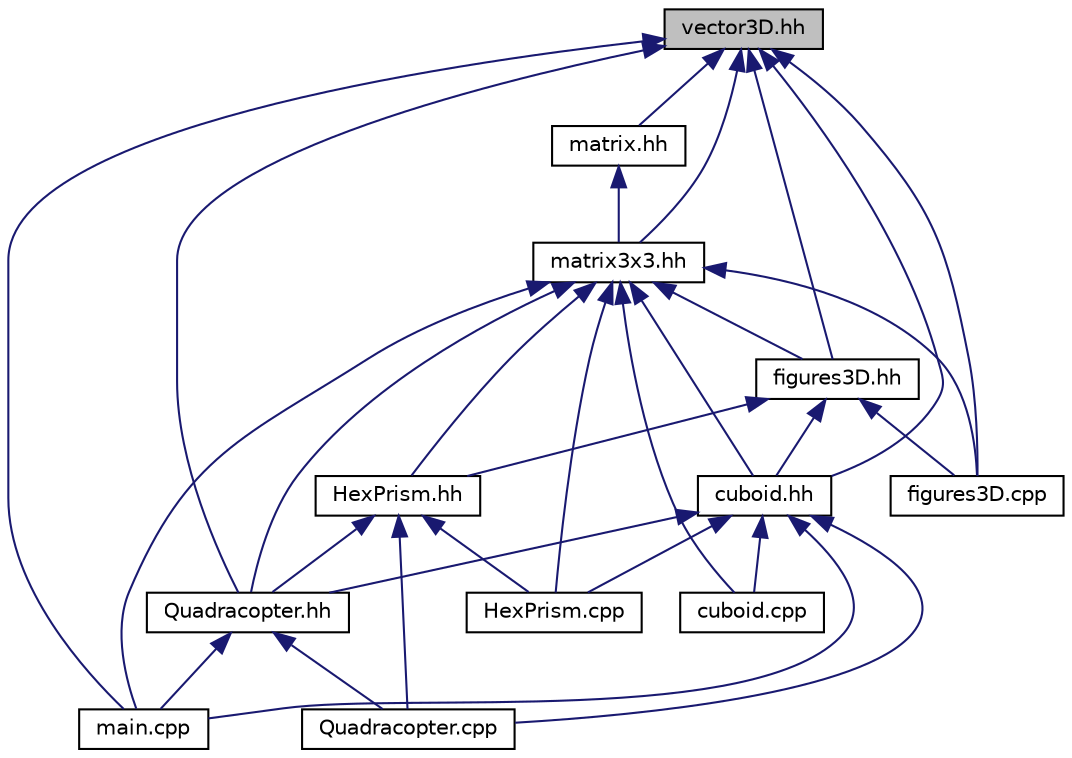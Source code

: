 digraph "vector3D.hh"
{
  edge [fontname="Helvetica",fontsize="10",labelfontname="Helvetica",labelfontsize="10"];
  node [fontname="Helvetica",fontsize="10",shape=record];
  Node1 [label="vector3D.hh",height=0.2,width=0.4,color="black", fillcolor="grey75", style="filled", fontcolor="black"];
  Node1 -> Node2 [dir="back",color="midnightblue",fontsize="10",style="solid"];
  Node2 [label="cuboid.hh",height=0.2,width=0.4,color="black", fillcolor="white", style="filled",URL="$cuboid_8hh.html",tooltip="definicja klasy prostopadloscian, jako kadluba dronu "];
  Node2 -> Node3 [dir="back",color="midnightblue",fontsize="10",style="solid"];
  Node3 [label="Quadracopter.hh",height=0.2,width=0.4,color="black", fillcolor="white", style="filled",URL="$_quadracopter_8hh.html"];
  Node3 -> Node4 [dir="back",color="midnightblue",fontsize="10",style="solid"];
  Node4 [label="main.cpp",height=0.2,width=0.4,color="black", fillcolor="white", style="filled",URL="$main_8cpp.html"];
  Node3 -> Node5 [dir="back",color="midnightblue",fontsize="10",style="solid"];
  Node5 [label="Quadracopter.cpp",height=0.2,width=0.4,color="black", fillcolor="white", style="filled",URL="$_quadracopter_8cpp.html"];
  Node2 -> Node6 [dir="back",color="midnightblue",fontsize="10",style="solid"];
  Node6 [label="cuboid.cpp",height=0.2,width=0.4,color="black", fillcolor="white", style="filled",URL="$cuboid_8cpp.html"];
  Node2 -> Node7 [dir="back",color="midnightblue",fontsize="10",style="solid"];
  Node7 [label="HexPrism.cpp",height=0.2,width=0.4,color="black", fillcolor="white", style="filled",URL="$_hex_prism_8cpp.html"];
  Node2 -> Node4 [dir="back",color="midnightblue",fontsize="10",style="solid"];
  Node2 -> Node5 [dir="back",color="midnightblue",fontsize="10",style="solid"];
  Node1 -> Node8 [dir="back",color="midnightblue",fontsize="10",style="solid"];
  Node8 [label="matrix.hh",height=0.2,width=0.4,color="black", fillcolor="white", style="filled",URL="$matrix_8hh.html",tooltip="Definicja szablonu macierzy. "];
  Node8 -> Node9 [dir="back",color="midnightblue",fontsize="10",style="solid"];
  Node9 [label="matrix3x3.hh",height=0.2,width=0.4,color="black", fillcolor="white", style="filled",URL="$matrix3x3_8hh.html"];
  Node9 -> Node2 [dir="back",color="midnightblue",fontsize="10",style="solid"];
  Node9 -> Node10 [dir="back",color="midnightblue",fontsize="10",style="solid"];
  Node10 [label="figures3D.hh",height=0.2,width=0.4,color="black", fillcolor="white", style="filled",URL="$figures3_d_8hh.html"];
  Node10 -> Node2 [dir="back",color="midnightblue",fontsize="10",style="solid"];
  Node10 -> Node11 [dir="back",color="midnightblue",fontsize="10",style="solid"];
  Node11 [label="HexPrism.hh",height=0.2,width=0.4,color="black", fillcolor="white", style="filled",URL="$_hex_prism_8hh.html",tooltip="Definicja graniastoslupa szescikatnego. "];
  Node11 -> Node3 [dir="back",color="midnightblue",fontsize="10",style="solid"];
  Node11 -> Node7 [dir="back",color="midnightblue",fontsize="10",style="solid"];
  Node11 -> Node5 [dir="back",color="midnightblue",fontsize="10",style="solid"];
  Node10 -> Node12 [dir="back",color="midnightblue",fontsize="10",style="solid"];
  Node12 [label="figures3D.cpp",height=0.2,width=0.4,color="black", fillcolor="white", style="filled",URL="$figures3_d_8cpp.html"];
  Node9 -> Node11 [dir="back",color="midnightblue",fontsize="10",style="solid"];
  Node9 -> Node3 [dir="back",color="midnightblue",fontsize="10",style="solid"];
  Node9 -> Node6 [dir="back",color="midnightblue",fontsize="10",style="solid"];
  Node9 -> Node12 [dir="back",color="midnightblue",fontsize="10",style="solid"];
  Node9 -> Node7 [dir="back",color="midnightblue",fontsize="10",style="solid"];
  Node9 -> Node4 [dir="back",color="midnightblue",fontsize="10",style="solid"];
  Node1 -> Node9 [dir="back",color="midnightblue",fontsize="10",style="solid"];
  Node1 -> Node10 [dir="back",color="midnightblue",fontsize="10",style="solid"];
  Node1 -> Node3 [dir="back",color="midnightblue",fontsize="10",style="solid"];
  Node1 -> Node12 [dir="back",color="midnightblue",fontsize="10",style="solid"];
  Node1 -> Node4 [dir="back",color="midnightblue",fontsize="10",style="solid"];
}
